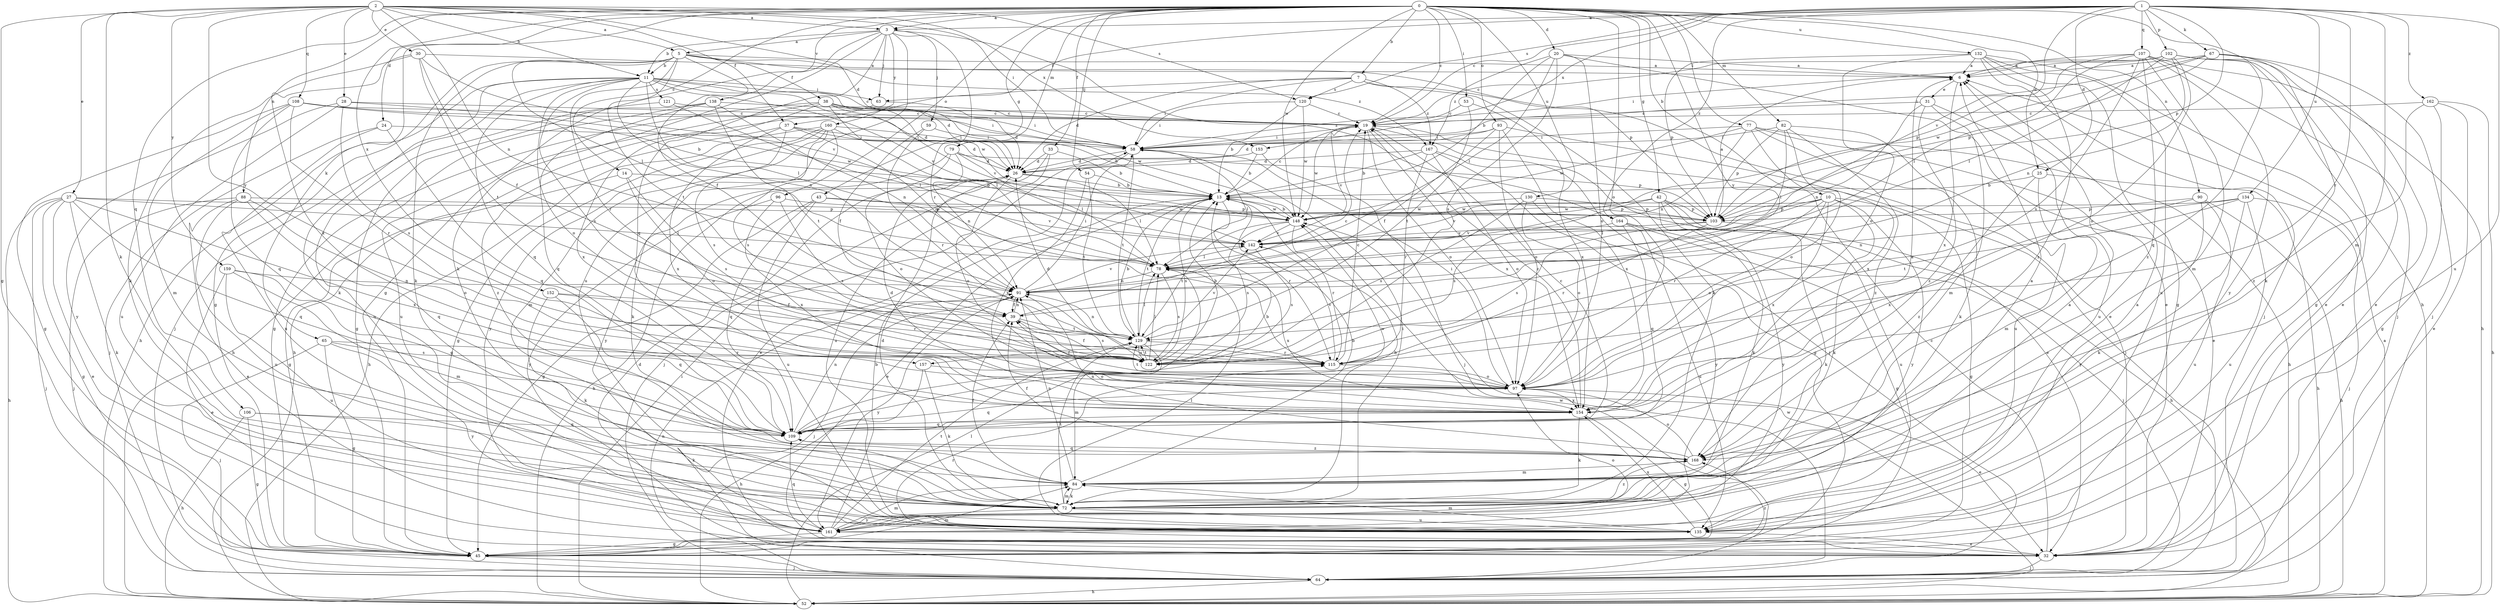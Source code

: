 strict digraph  {
0;
1;
2;
3;
5;
6;
7;
10;
11;
13;
14;
19;
20;
24;
25;
26;
27;
28;
30;
31;
32;
33;
37;
38;
39;
42;
43;
45;
52;
53;
54;
58;
59;
63;
64;
65;
67;
72;
77;
78;
79;
82;
84;
88;
90;
91;
93;
96;
97;
102;
103;
106;
107;
108;
109;
115;
120;
121;
122;
129;
130;
132;
134;
135;
138;
142;
148;
152;
153;
154;
157;
159;
160;
161;
162;
164;
167;
168;
0 -> 3  [label=a];
0 -> 7  [label=b];
0 -> 10  [label=b];
0 -> 14  [label=c];
0 -> 19  [label=c];
0 -> 20  [label=d];
0 -> 24  [label=d];
0 -> 25  [label=d];
0 -> 33  [label=f];
0 -> 42  [label=g];
0 -> 43  [label=g];
0 -> 52  [label=h];
0 -> 53  [label=i];
0 -> 54  [label=i];
0 -> 65  [label=k];
0 -> 77  [label=l];
0 -> 79  [label=m];
0 -> 82  [label=m];
0 -> 88  [label=n];
0 -> 90  [label=n];
0 -> 93  [label=o];
0 -> 96  [label=o];
0 -> 97  [label=o];
0 -> 106  [label=q];
0 -> 130  [label=u];
0 -> 132  [label=u];
0 -> 138  [label=v];
0 -> 148  [label=w];
0 -> 152  [label=x];
0 -> 157  [label=y];
1 -> 3  [label=a];
1 -> 19  [label=c];
1 -> 25  [label=d];
1 -> 37  [label=f];
1 -> 67  [label=k];
1 -> 84  [label=m];
1 -> 102  [label=p];
1 -> 103  [label=p];
1 -> 107  [label=q];
1 -> 115  [label=r];
1 -> 120  [label=s];
1 -> 134  [label=u];
1 -> 135  [label=u];
1 -> 142  [label=v];
1 -> 153  [label=x];
1 -> 162  [label=z];
1 -> 164  [label=z];
2 -> 3  [label=a];
2 -> 5  [label=a];
2 -> 11  [label=b];
2 -> 26  [label=d];
2 -> 27  [label=e];
2 -> 28  [label=e];
2 -> 30  [label=e];
2 -> 37  [label=f];
2 -> 45  [label=g];
2 -> 58  [label=i];
2 -> 72  [label=k];
2 -> 91  [label=n];
2 -> 108  [label=q];
2 -> 120  [label=s];
2 -> 153  [label=x];
2 -> 157  [label=y];
2 -> 159  [label=y];
3 -> 5  [label=a];
3 -> 11  [label=b];
3 -> 45  [label=g];
3 -> 59  [label=j];
3 -> 63  [label=j];
3 -> 72  [label=k];
3 -> 109  [label=q];
3 -> 115  [label=r];
3 -> 135  [label=u];
3 -> 160  [label=y];
3 -> 164  [label=z];
5 -> 6  [label=a];
5 -> 11  [label=b];
5 -> 38  [label=f];
5 -> 39  [label=f];
5 -> 45  [label=g];
5 -> 72  [label=k];
5 -> 78  [label=l];
5 -> 103  [label=p];
5 -> 115  [label=r];
5 -> 129  [label=t];
5 -> 167  [label=z];
6 -> 31  [label=e];
6 -> 154  [label=x];
7 -> 26  [label=d];
7 -> 32  [label=e];
7 -> 58  [label=i];
7 -> 63  [label=j];
7 -> 72  [label=k];
7 -> 120  [label=s];
7 -> 167  [label=z];
10 -> 45  [label=g];
10 -> 72  [label=k];
10 -> 78  [label=l];
10 -> 97  [label=o];
10 -> 103  [label=p];
10 -> 115  [label=r];
10 -> 142  [label=v];
10 -> 154  [label=x];
10 -> 161  [label=y];
11 -> 19  [label=c];
11 -> 26  [label=d];
11 -> 52  [label=h];
11 -> 63  [label=j];
11 -> 64  [label=j];
11 -> 72  [label=k];
11 -> 78  [label=l];
11 -> 91  [label=n];
11 -> 97  [label=o];
11 -> 109  [label=q];
11 -> 121  [label=s];
11 -> 122  [label=s];
11 -> 142  [label=v];
11 -> 148  [label=w];
13 -> 19  [label=c];
13 -> 32  [label=e];
13 -> 103  [label=p];
13 -> 115  [label=r];
13 -> 122  [label=s];
13 -> 129  [label=t];
13 -> 148  [label=w];
14 -> 13  [label=b];
14 -> 45  [label=g];
14 -> 97  [label=o];
14 -> 122  [label=s];
19 -> 58  [label=i];
19 -> 64  [label=j];
19 -> 97  [label=o];
19 -> 142  [label=v];
19 -> 148  [label=w];
19 -> 154  [label=x];
20 -> 6  [label=a];
20 -> 13  [label=b];
20 -> 32  [label=e];
20 -> 78  [label=l];
20 -> 97  [label=o];
20 -> 122  [label=s];
20 -> 167  [label=z];
24 -> 58  [label=i];
24 -> 64  [label=j];
24 -> 109  [label=q];
24 -> 135  [label=u];
25 -> 13  [label=b];
25 -> 52  [label=h];
25 -> 84  [label=m];
25 -> 168  [label=z];
26 -> 13  [label=b];
26 -> 52  [label=h];
26 -> 78  [label=l];
26 -> 97  [label=o];
27 -> 32  [label=e];
27 -> 45  [label=g];
27 -> 52  [label=h];
27 -> 64  [label=j];
27 -> 72  [label=k];
27 -> 78  [label=l];
27 -> 103  [label=p];
27 -> 109  [label=q];
27 -> 154  [label=x];
28 -> 19  [label=c];
28 -> 122  [label=s];
28 -> 135  [label=u];
28 -> 148  [label=w];
28 -> 161  [label=y];
30 -> 6  [label=a];
30 -> 39  [label=f];
30 -> 72  [label=k];
30 -> 129  [label=t];
30 -> 142  [label=v];
30 -> 154  [label=x];
31 -> 19  [label=c];
31 -> 84  [label=m];
31 -> 91  [label=n];
31 -> 135  [label=u];
31 -> 168  [label=z];
32 -> 19  [label=c];
32 -> 26  [label=d];
32 -> 64  [label=j];
32 -> 115  [label=r];
33 -> 13  [label=b];
33 -> 26  [label=d];
33 -> 64  [label=j];
33 -> 135  [label=u];
37 -> 13  [label=b];
37 -> 58  [label=i];
37 -> 91  [label=n];
37 -> 122  [label=s];
37 -> 154  [label=x];
37 -> 168  [label=z];
38 -> 19  [label=c];
38 -> 26  [label=d];
38 -> 45  [label=g];
38 -> 58  [label=i];
38 -> 78  [label=l];
38 -> 135  [label=u];
38 -> 142  [label=v];
38 -> 148  [label=w];
38 -> 154  [label=x];
39 -> 19  [label=c];
39 -> 91  [label=n];
39 -> 122  [label=s];
39 -> 129  [label=t];
42 -> 52  [label=h];
42 -> 72  [label=k];
42 -> 103  [label=p];
42 -> 122  [label=s];
42 -> 135  [label=u];
42 -> 148  [label=w];
42 -> 161  [label=y];
43 -> 45  [label=g];
43 -> 103  [label=p];
43 -> 109  [label=q];
43 -> 135  [label=u];
43 -> 142  [label=v];
45 -> 64  [label=j];
45 -> 84  [label=m];
45 -> 168  [label=z];
52 -> 6  [label=a];
52 -> 58  [label=i];
52 -> 78  [label=l];
52 -> 148  [label=w];
53 -> 19  [label=c];
53 -> 129  [label=t];
53 -> 154  [label=x];
54 -> 13  [label=b];
54 -> 129  [label=t];
54 -> 154  [label=x];
58 -> 26  [label=d];
58 -> 32  [label=e];
58 -> 78  [label=l];
58 -> 129  [label=t];
59 -> 39  [label=f];
59 -> 58  [label=i];
59 -> 115  [label=r];
63 -> 26  [label=d];
63 -> 52  [label=h];
64 -> 52  [label=h];
64 -> 91  [label=n];
64 -> 148  [label=w];
65 -> 45  [label=g];
65 -> 64  [label=j];
65 -> 115  [label=r];
65 -> 122  [label=s];
65 -> 161  [label=y];
67 -> 6  [label=a];
67 -> 32  [label=e];
67 -> 58  [label=i];
67 -> 64  [label=j];
67 -> 72  [label=k];
67 -> 103  [label=p];
67 -> 148  [label=w];
72 -> 13  [label=b];
72 -> 26  [label=d];
72 -> 58  [label=i];
72 -> 84  [label=m];
72 -> 129  [label=t];
72 -> 135  [label=u];
72 -> 161  [label=y];
72 -> 168  [label=z];
77 -> 32  [label=e];
77 -> 52  [label=h];
77 -> 58  [label=i];
77 -> 72  [label=k];
77 -> 91  [label=n];
77 -> 97  [label=o];
77 -> 148  [label=w];
78 -> 91  [label=n];
78 -> 122  [label=s];
78 -> 154  [label=x];
79 -> 26  [label=d];
79 -> 78  [label=l];
79 -> 91  [label=n];
79 -> 97  [label=o];
79 -> 103  [label=p];
79 -> 161  [label=y];
82 -> 58  [label=i];
82 -> 78  [label=l];
82 -> 103  [label=p];
82 -> 135  [label=u];
82 -> 154  [label=x];
82 -> 168  [label=z];
84 -> 6  [label=a];
84 -> 13  [label=b];
84 -> 39  [label=f];
84 -> 72  [label=k];
84 -> 91  [label=n];
88 -> 32  [label=e];
88 -> 64  [label=j];
88 -> 97  [label=o];
88 -> 103  [label=p];
88 -> 109  [label=q];
88 -> 135  [label=u];
90 -> 52  [label=h];
90 -> 103  [label=p];
90 -> 135  [label=u];
90 -> 154  [label=x];
90 -> 161  [label=y];
91 -> 39  [label=f];
91 -> 58  [label=i];
91 -> 64  [label=j];
91 -> 142  [label=v];
91 -> 161  [label=y];
93 -> 26  [label=d];
93 -> 39  [label=f];
93 -> 58  [label=i];
93 -> 64  [label=j];
93 -> 97  [label=o];
93 -> 154  [label=x];
96 -> 122  [label=s];
96 -> 148  [label=w];
96 -> 154  [label=x];
96 -> 161  [label=y];
97 -> 32  [label=e];
97 -> 39  [label=f];
97 -> 58  [label=i];
97 -> 109  [label=q];
97 -> 129  [label=t];
97 -> 154  [label=x];
102 -> 6  [label=a];
102 -> 19  [label=c];
102 -> 32  [label=e];
102 -> 45  [label=g];
102 -> 58  [label=i];
102 -> 78  [label=l];
102 -> 91  [label=n];
102 -> 97  [label=o];
102 -> 109  [label=q];
103 -> 6  [label=a];
103 -> 72  [label=k];
103 -> 115  [label=r];
103 -> 122  [label=s];
103 -> 142  [label=v];
106 -> 45  [label=g];
106 -> 52  [label=h];
106 -> 72  [label=k];
106 -> 109  [label=q];
107 -> 6  [label=a];
107 -> 52  [label=h];
107 -> 64  [label=j];
107 -> 78  [label=l];
107 -> 84  [label=m];
107 -> 103  [label=p];
107 -> 122  [label=s];
107 -> 161  [label=y];
107 -> 168  [label=z];
108 -> 13  [label=b];
108 -> 19  [label=c];
108 -> 45  [label=g];
108 -> 58  [label=i];
108 -> 84  [label=m];
108 -> 109  [label=q];
108 -> 115  [label=r];
109 -> 6  [label=a];
109 -> 13  [label=b];
109 -> 19  [label=c];
109 -> 91  [label=n];
109 -> 148  [label=w];
109 -> 168  [label=z];
115 -> 19  [label=c];
115 -> 97  [label=o];
115 -> 142  [label=v];
120 -> 13  [label=b];
120 -> 19  [label=c];
120 -> 58  [label=i];
120 -> 148  [label=w];
121 -> 19  [label=c];
121 -> 78  [label=l];
121 -> 135  [label=u];
122 -> 13  [label=b];
122 -> 26  [label=d];
122 -> 39  [label=f];
122 -> 78  [label=l];
122 -> 129  [label=t];
129 -> 13  [label=b];
129 -> 78  [label=l];
129 -> 84  [label=m];
129 -> 91  [label=n];
129 -> 115  [label=r];
129 -> 122  [label=s];
129 -> 142  [label=v];
130 -> 97  [label=o];
130 -> 103  [label=p];
130 -> 122  [label=s];
130 -> 148  [label=w];
130 -> 161  [label=y];
132 -> 6  [label=a];
132 -> 32  [label=e];
132 -> 45  [label=g];
132 -> 64  [label=j];
132 -> 97  [label=o];
132 -> 103  [label=p];
132 -> 135  [label=u];
132 -> 168  [label=z];
134 -> 64  [label=j];
134 -> 72  [label=k];
134 -> 91  [label=n];
134 -> 129  [label=t];
134 -> 135  [label=u];
134 -> 148  [label=w];
135 -> 6  [label=a];
135 -> 32  [label=e];
135 -> 78  [label=l];
135 -> 84  [label=m];
135 -> 154  [label=x];
138 -> 19  [label=c];
138 -> 45  [label=g];
138 -> 52  [label=h];
138 -> 91  [label=n];
138 -> 109  [label=q];
138 -> 129  [label=t];
142 -> 78  [label=l];
142 -> 122  [label=s];
148 -> 13  [label=b];
148 -> 115  [label=r];
148 -> 122  [label=s];
148 -> 129  [label=t];
148 -> 142  [label=v];
152 -> 39  [label=f];
152 -> 72  [label=k];
152 -> 109  [label=q];
152 -> 115  [label=r];
153 -> 13  [label=b];
153 -> 26  [label=d];
153 -> 64  [label=j];
154 -> 19  [label=c];
154 -> 26  [label=d];
154 -> 45  [label=g];
154 -> 72  [label=k];
154 -> 109  [label=q];
157 -> 52  [label=h];
157 -> 72  [label=k];
157 -> 97  [label=o];
159 -> 32  [label=e];
159 -> 84  [label=m];
159 -> 91  [label=n];
159 -> 109  [label=q];
159 -> 135  [label=u];
160 -> 26  [label=d];
160 -> 45  [label=g];
160 -> 52  [label=h];
160 -> 58  [label=i];
160 -> 72  [label=k];
160 -> 84  [label=m];
160 -> 122  [label=s];
160 -> 161  [label=y];
161 -> 6  [label=a];
161 -> 13  [label=b];
161 -> 45  [label=g];
161 -> 84  [label=m];
161 -> 97  [label=o];
161 -> 109  [label=q];
161 -> 129  [label=t];
162 -> 19  [label=c];
162 -> 32  [label=e];
162 -> 45  [label=g];
162 -> 52  [label=h];
162 -> 168  [label=z];
164 -> 45  [label=g];
164 -> 64  [label=j];
164 -> 109  [label=q];
164 -> 135  [label=u];
164 -> 142  [label=v];
167 -> 13  [label=b];
167 -> 26  [label=d];
167 -> 32  [label=e];
167 -> 45  [label=g];
167 -> 97  [label=o];
167 -> 115  [label=r];
168 -> 39  [label=f];
168 -> 84  [label=m];
168 -> 91  [label=n];
168 -> 97  [label=o];
168 -> 109  [label=q];
}
